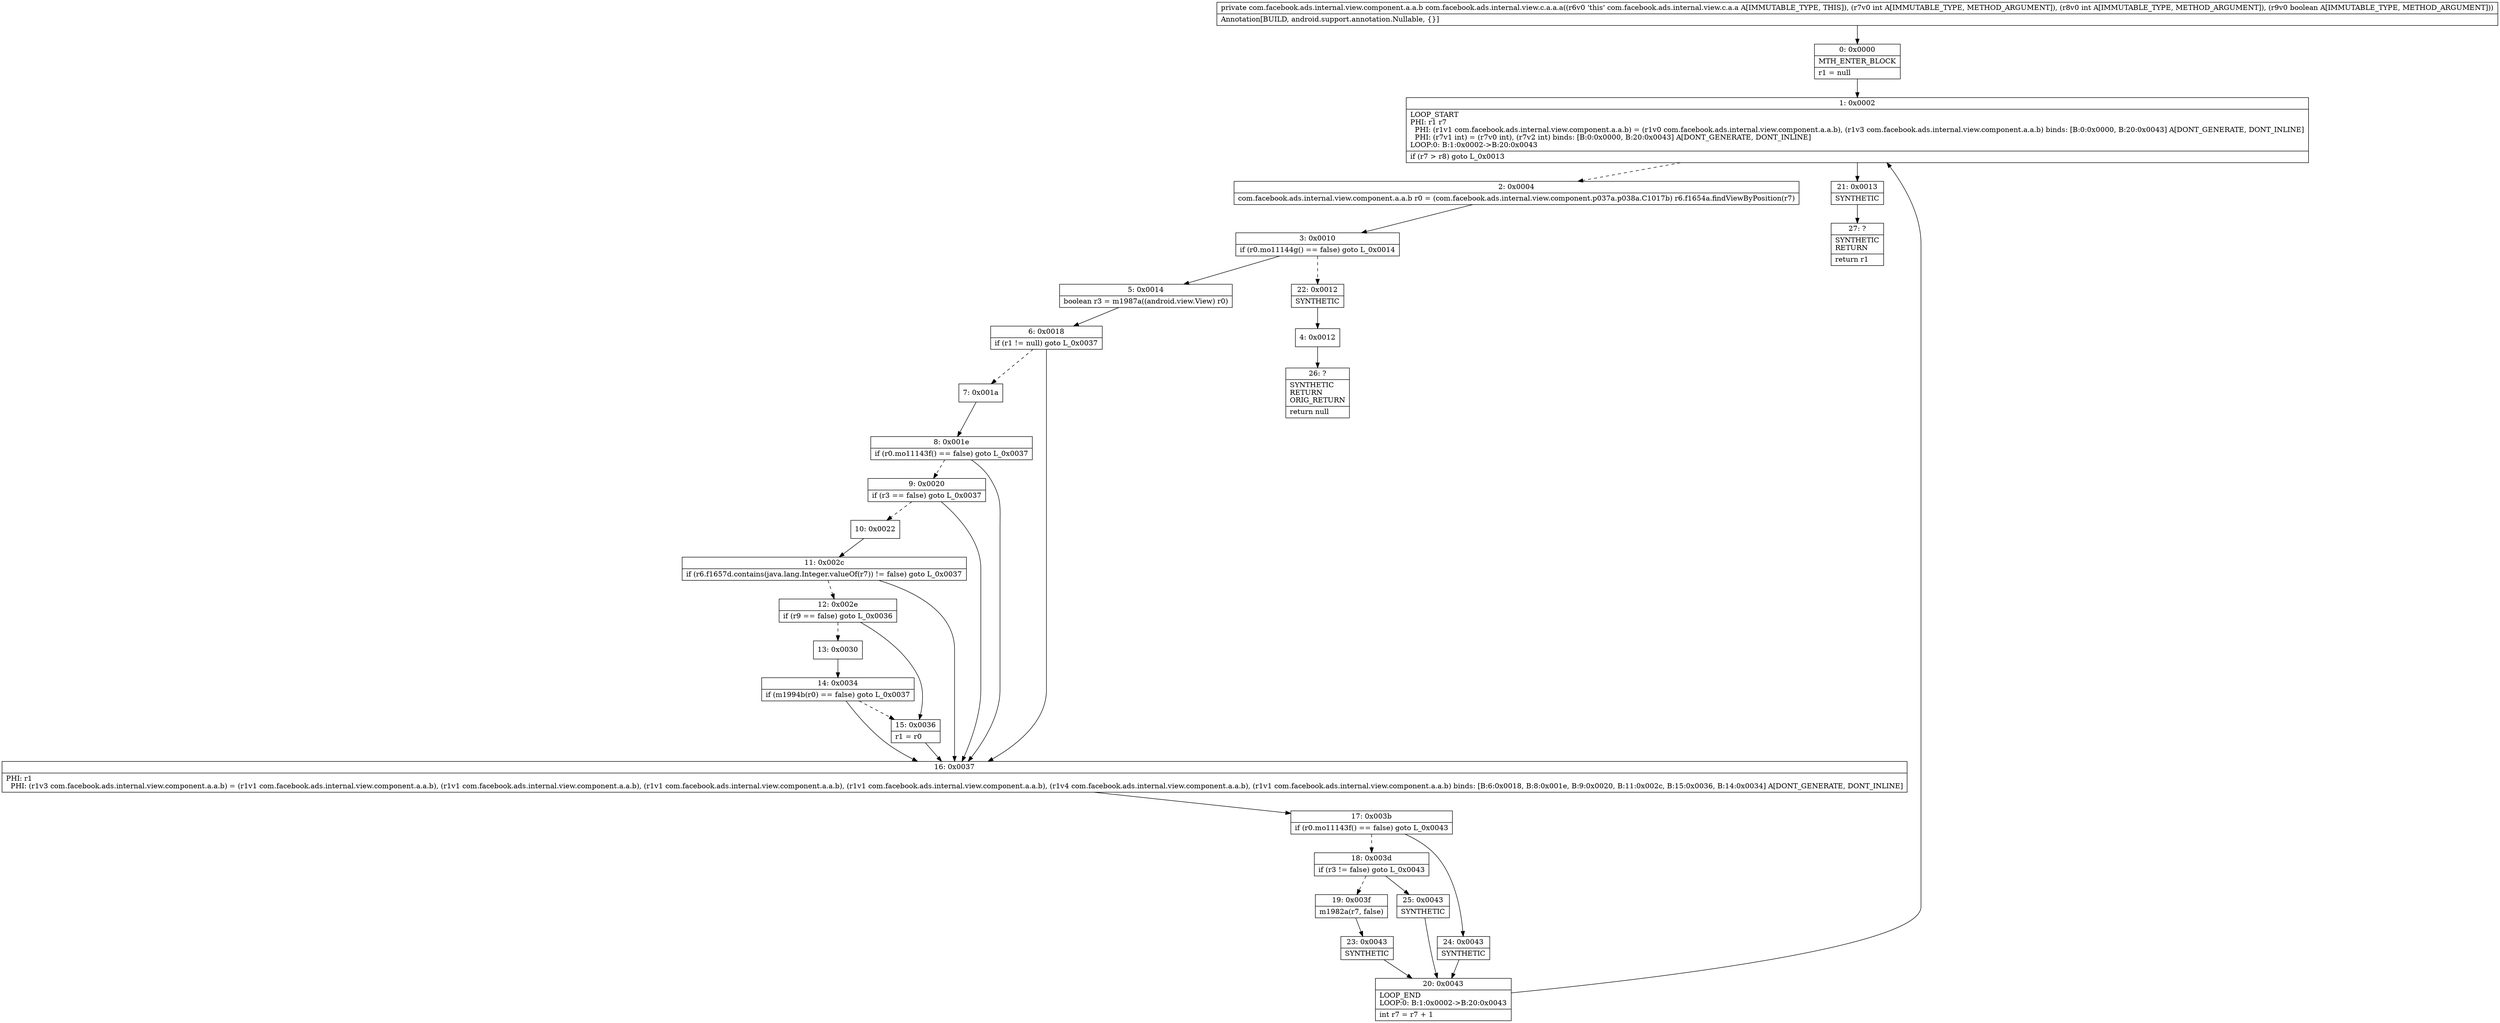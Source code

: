 digraph "CFG forcom.facebook.ads.internal.view.c.a.a.a(IIZ)Lcom\/facebook\/ads\/internal\/view\/component\/a\/a\/b;" {
Node_0 [shape=record,label="{0\:\ 0x0000|MTH_ENTER_BLOCK\l|r1 = null\l}"];
Node_1 [shape=record,label="{1\:\ 0x0002|LOOP_START\lPHI: r1 r7 \l  PHI: (r1v1 com.facebook.ads.internal.view.component.a.a.b) = (r1v0 com.facebook.ads.internal.view.component.a.a.b), (r1v3 com.facebook.ads.internal.view.component.a.a.b) binds: [B:0:0x0000, B:20:0x0043] A[DONT_GENERATE, DONT_INLINE]\l  PHI: (r7v1 int) = (r7v0 int), (r7v2 int) binds: [B:0:0x0000, B:20:0x0043] A[DONT_GENERATE, DONT_INLINE]\lLOOP:0: B:1:0x0002\-\>B:20:0x0043\l|if (r7 \> r8) goto L_0x0013\l}"];
Node_2 [shape=record,label="{2\:\ 0x0004|com.facebook.ads.internal.view.component.a.a.b r0 = (com.facebook.ads.internal.view.component.p037a.p038a.C1017b) r6.f1654a.findViewByPosition(r7)\l}"];
Node_3 [shape=record,label="{3\:\ 0x0010|if (r0.mo11144g() == false) goto L_0x0014\l}"];
Node_4 [shape=record,label="{4\:\ 0x0012}"];
Node_5 [shape=record,label="{5\:\ 0x0014|boolean r3 = m1987a((android.view.View) r0)\l}"];
Node_6 [shape=record,label="{6\:\ 0x0018|if (r1 != null) goto L_0x0037\l}"];
Node_7 [shape=record,label="{7\:\ 0x001a}"];
Node_8 [shape=record,label="{8\:\ 0x001e|if (r0.mo11143f() == false) goto L_0x0037\l}"];
Node_9 [shape=record,label="{9\:\ 0x0020|if (r3 == false) goto L_0x0037\l}"];
Node_10 [shape=record,label="{10\:\ 0x0022}"];
Node_11 [shape=record,label="{11\:\ 0x002c|if (r6.f1657d.contains(java.lang.Integer.valueOf(r7)) != false) goto L_0x0037\l}"];
Node_12 [shape=record,label="{12\:\ 0x002e|if (r9 == false) goto L_0x0036\l}"];
Node_13 [shape=record,label="{13\:\ 0x0030}"];
Node_14 [shape=record,label="{14\:\ 0x0034|if (m1994b(r0) == false) goto L_0x0037\l}"];
Node_15 [shape=record,label="{15\:\ 0x0036|r1 = r0\l}"];
Node_16 [shape=record,label="{16\:\ 0x0037|PHI: r1 \l  PHI: (r1v3 com.facebook.ads.internal.view.component.a.a.b) = (r1v1 com.facebook.ads.internal.view.component.a.a.b), (r1v1 com.facebook.ads.internal.view.component.a.a.b), (r1v1 com.facebook.ads.internal.view.component.a.a.b), (r1v1 com.facebook.ads.internal.view.component.a.a.b), (r1v4 com.facebook.ads.internal.view.component.a.a.b), (r1v1 com.facebook.ads.internal.view.component.a.a.b) binds: [B:6:0x0018, B:8:0x001e, B:9:0x0020, B:11:0x002c, B:15:0x0036, B:14:0x0034] A[DONT_GENERATE, DONT_INLINE]\l}"];
Node_17 [shape=record,label="{17\:\ 0x003b|if (r0.mo11143f() == false) goto L_0x0043\l}"];
Node_18 [shape=record,label="{18\:\ 0x003d|if (r3 != false) goto L_0x0043\l}"];
Node_19 [shape=record,label="{19\:\ 0x003f|m1982a(r7, false)\l}"];
Node_20 [shape=record,label="{20\:\ 0x0043|LOOP_END\lLOOP:0: B:1:0x0002\-\>B:20:0x0043\l|int r7 = r7 + 1\l}"];
Node_21 [shape=record,label="{21\:\ 0x0013|SYNTHETIC\l}"];
Node_22 [shape=record,label="{22\:\ 0x0012|SYNTHETIC\l}"];
Node_23 [shape=record,label="{23\:\ 0x0043|SYNTHETIC\l}"];
Node_24 [shape=record,label="{24\:\ 0x0043|SYNTHETIC\l}"];
Node_25 [shape=record,label="{25\:\ 0x0043|SYNTHETIC\l}"];
Node_26 [shape=record,label="{26\:\ ?|SYNTHETIC\lRETURN\lORIG_RETURN\l|return null\l}"];
Node_27 [shape=record,label="{27\:\ ?|SYNTHETIC\lRETURN\l|return r1\l}"];
MethodNode[shape=record,label="{private com.facebook.ads.internal.view.component.a.a.b com.facebook.ads.internal.view.c.a.a.a((r6v0 'this' com.facebook.ads.internal.view.c.a.a A[IMMUTABLE_TYPE, THIS]), (r7v0 int A[IMMUTABLE_TYPE, METHOD_ARGUMENT]), (r8v0 int A[IMMUTABLE_TYPE, METHOD_ARGUMENT]), (r9v0 boolean A[IMMUTABLE_TYPE, METHOD_ARGUMENT]))  | Annotation[BUILD, android.support.annotation.Nullable, \{\}]\l}"];
MethodNode -> Node_0;
Node_0 -> Node_1;
Node_1 -> Node_2[style=dashed];
Node_1 -> Node_21;
Node_2 -> Node_3;
Node_3 -> Node_5;
Node_3 -> Node_22[style=dashed];
Node_4 -> Node_26;
Node_5 -> Node_6;
Node_6 -> Node_7[style=dashed];
Node_6 -> Node_16;
Node_7 -> Node_8;
Node_8 -> Node_9[style=dashed];
Node_8 -> Node_16;
Node_9 -> Node_10[style=dashed];
Node_9 -> Node_16;
Node_10 -> Node_11;
Node_11 -> Node_12[style=dashed];
Node_11 -> Node_16;
Node_12 -> Node_13[style=dashed];
Node_12 -> Node_15;
Node_13 -> Node_14;
Node_14 -> Node_15[style=dashed];
Node_14 -> Node_16;
Node_15 -> Node_16;
Node_16 -> Node_17;
Node_17 -> Node_18[style=dashed];
Node_17 -> Node_24;
Node_18 -> Node_19[style=dashed];
Node_18 -> Node_25;
Node_19 -> Node_23;
Node_20 -> Node_1;
Node_21 -> Node_27;
Node_22 -> Node_4;
Node_23 -> Node_20;
Node_24 -> Node_20;
Node_25 -> Node_20;
}

